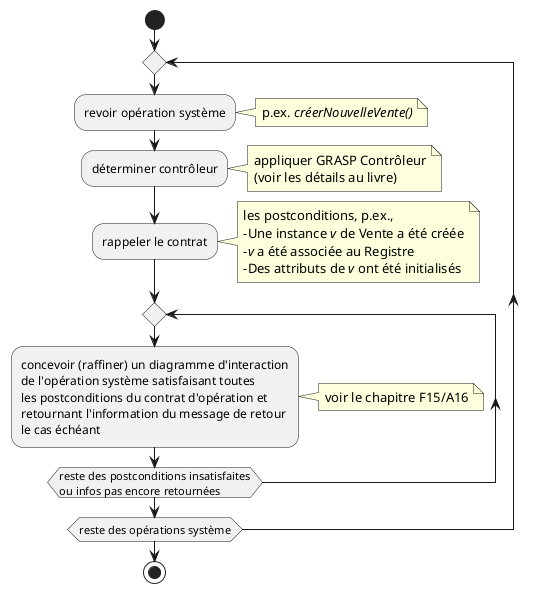 @startuml 
skinparam shadowing false
skinparam BackgroundColor hidden
start 
repeat 
:revoir opération système; 
note right: p.ex. <i>créerNouvelleVente()</i>
:déterminer contrôleur; 
note right: appliquer GRASP Contrôleur\n(voir les détails au livre) 
:rappeler le contrat; 
note right: les postconditions, p.ex.,\n-Une instance <i>v</i> de Vente a été créée\n-<i>v</i> a été associée au Registre\n-Des attributs de <i>v</i> ont été initialisés 
repeat 
:concevoir (raffiner) un diagramme d'interaction\nde l'opération système satisfaisant toutes\nles postconditions du contrat d'opération et\nretournant l'information du message de retour\nle cas échéant; 
note right: voir le chapitre F15/A16 
repeat while (reste des postconditions insatisfaites\nou infos pas encore retournées) 
repeat while (reste des opérations système) 
stop 
@enduml